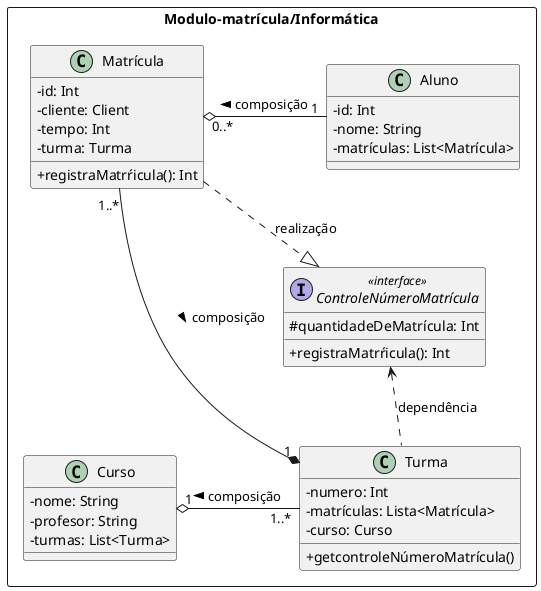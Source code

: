 @startuml matriculaInformatica
skinparam ClassAttributeIconSize 0

package Modulo-matrícula/Informática <<Rectangle>> {

    class Aluno {
    - id: Int
    - nome: String
    - matrículas: List<Matrícula>
  }

  Aluno "1" -l-o "0..*" Matrícula: composição >

  class Matrícula {
    - id: Int
    - cliente: Client
    - tempo: Int
    - turma: Turma
    + registraMatrŕicula(): Int
  }

  Matrícula ..|> ControleNúmeroMatrícula: realização


  interface ControleNúmeroMatrícula <<interface>> {
    # quantidadeDeMatrícula: Int
    + registraMatrŕicula(): Int
  }

  ControleNúmeroMatrícula <.. Turma: dependência

  Matrícula "1..*" --* "1" Turma: composição >

  class Turma {
    - numero: Int
    - matrículas: Lista<Matrícula>
    - curso: Curso
    + getcontroleNúmeroMatrícula()
  }

  Turma "1..*"  -l-o "1" Curso: composição >

  class Curso {
    - nome: String
    - profesor: String
    - turmas: List<Turma>
  }

}
@enduml